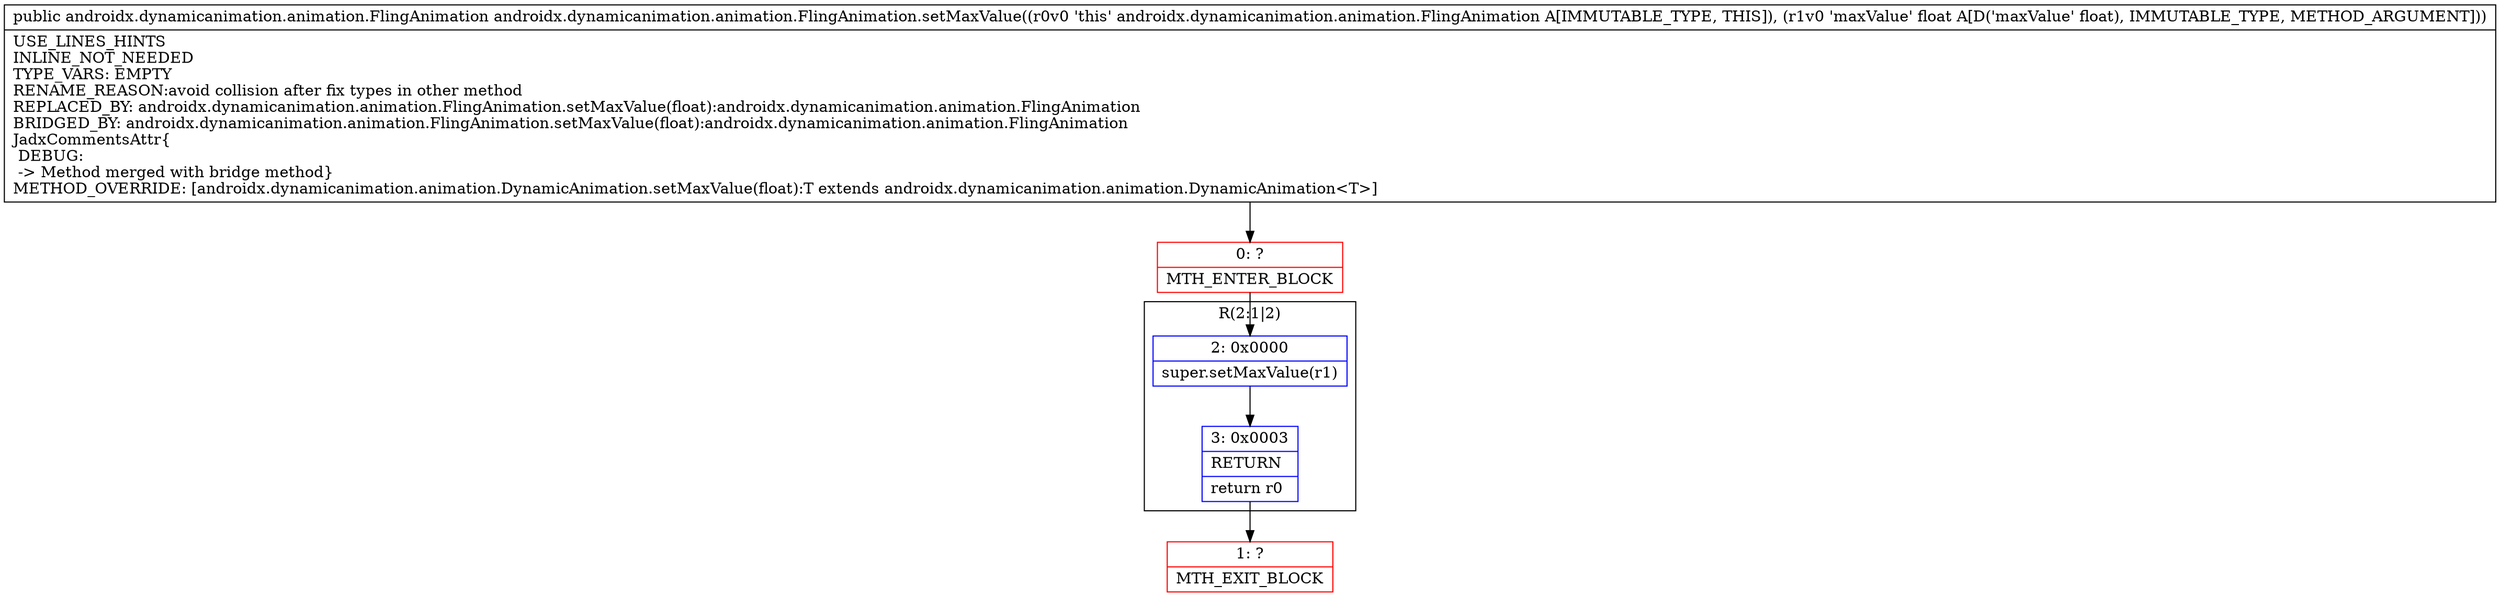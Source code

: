 digraph "CFG forandroidx.dynamicanimation.animation.FlingAnimation.setMaxValue(F)Landroidx\/dynamicanimation\/animation\/FlingAnimation;" {
subgraph cluster_Region_478264893 {
label = "R(2:1|2)";
node [shape=record,color=blue];
Node_2 [shape=record,label="{2\:\ 0x0000|super.setMaxValue(r1)\l}"];
Node_3 [shape=record,label="{3\:\ 0x0003|RETURN\l|return r0\l}"];
}
Node_0 [shape=record,color=red,label="{0\:\ ?|MTH_ENTER_BLOCK\l}"];
Node_1 [shape=record,color=red,label="{1\:\ ?|MTH_EXIT_BLOCK\l}"];
MethodNode[shape=record,label="{public androidx.dynamicanimation.animation.FlingAnimation androidx.dynamicanimation.animation.FlingAnimation.setMaxValue((r0v0 'this' androidx.dynamicanimation.animation.FlingAnimation A[IMMUTABLE_TYPE, THIS]), (r1v0 'maxValue' float A[D('maxValue' float), IMMUTABLE_TYPE, METHOD_ARGUMENT]))  | USE_LINES_HINTS\lINLINE_NOT_NEEDED\lTYPE_VARS: EMPTY\lRENAME_REASON:avoid collision after fix types in other method\lREPLACED_BY: androidx.dynamicanimation.animation.FlingAnimation.setMaxValue(float):androidx.dynamicanimation.animation.FlingAnimation\lBRIDGED_BY: androidx.dynamicanimation.animation.FlingAnimation.setMaxValue(float):androidx.dynamicanimation.animation.FlingAnimation\lJadxCommentsAttr\{\l DEBUG: \l \-\> Method merged with bridge method\}\lMETHOD_OVERRIDE: [androidx.dynamicanimation.animation.DynamicAnimation.setMaxValue(float):T extends androidx.dynamicanimation.animation.DynamicAnimation\<T\>]\l}"];
MethodNode -> Node_0;Node_2 -> Node_3;
Node_3 -> Node_1;
Node_0 -> Node_2;
}

